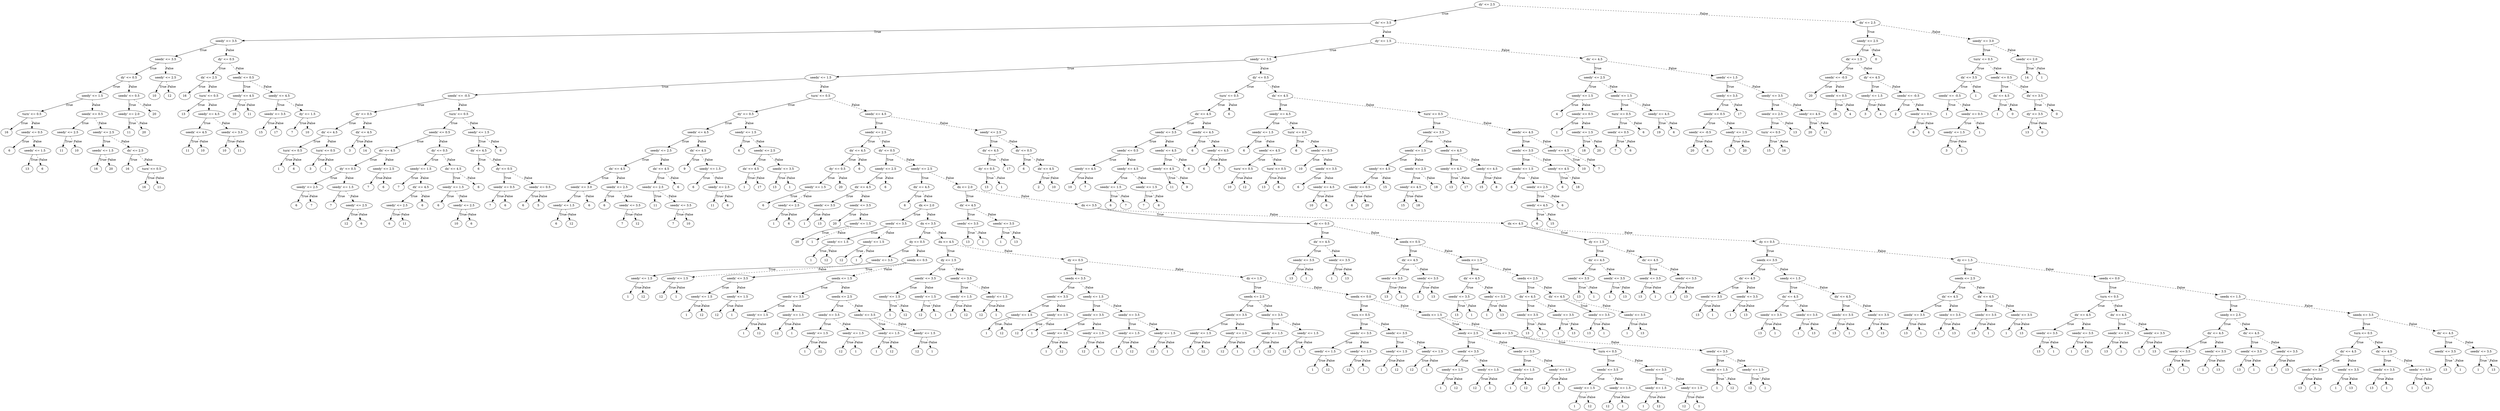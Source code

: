 digraph {
0 [label="dy' <= 2.5"];
1 [label="dx' <= 3.5"];
2 [label="seedy' <= 3.5"];
3 [label="seedx' <= 3.5"];
4 [label="dy' <= 0.5"];
5 [label="seedy' <= 1.5"];
6 [label="turn' <= 0.5"];
7 [label="16"];
6 -> 7 [label="True"];
8 [label="seedx' <= 0.5"];
9 [label="6"];
8 -> 9 [label="True"];
10 [label="seedx' <= 1.5"];
11 [label="13"];
10 -> 11 [label="True"];
12 [label="6"];
10 -> 12 [style="dashed", label="False"];
8 -> 10 [style="dashed", label="False"];
6 -> 8 [style="dashed", label="False"];
5 -> 6 [label="True"];
13 [label="seedx' <= 0.5"];
14 [label="seedy' <= 2.5"];
15 [label="11"];
14 -> 15 [label="True"];
16 [label="10"];
14 -> 16 [style="dashed", label="False"];
13 -> 14 [label="True"];
17 [label="seedy' <= 2.5"];
18 [label="seedx' <= 1.5"];
19 [label="16"];
18 -> 19 [label="True"];
20 [label="20"];
18 -> 20 [style="dashed", label="False"];
17 -> 18 [label="True"];
21 [label="dx' <= 2.5"];
22 [label="16"];
21 -> 22 [label="True"];
23 [label="turn' <= 0.5"];
24 [label="16"];
23 -> 24 [label="True"];
25 [label="11"];
23 -> 25 [style="dashed", label="False"];
21 -> 23 [style="dashed", label="False"];
17 -> 21 [style="dashed", label="False"];
13 -> 17 [style="dashed", label="False"];
5 -> 13 [style="dashed", label="False"];
4 -> 5 [label="True"];
26 [label="seedx' <= 0.5"];
27 [label="seedy' <= 2.0"];
28 [label="11"];
27 -> 28 [label="True"];
29 [label="20"];
27 -> 29 [style="dashed", label="False"];
26 -> 27 [label="True"];
30 [label="20"];
26 -> 30 [style="dashed", label="False"];
4 -> 26 [style="dashed", label="False"];
3 -> 4 [label="True"];
31 [label="seedy' <= 2.5"];
32 [label="10"];
31 -> 32 [label="True"];
33 [label="12"];
31 -> 33 [style="dashed", label="False"];
3 -> 31 [style="dashed", label="False"];
2 -> 3 [label="True"];
34 [label="dy' <= 0.5"];
35 [label="dx' <= 2.5"];
36 [label="16"];
35 -> 36 [label="True"];
37 [label="turn' <= 0.5"];
38 [label="13"];
37 -> 38 [label="True"];
39 [label="seedy' <= 4.5"];
40 [label="seedx' <= 4.5"];
41 [label="11"];
40 -> 41 [label="True"];
42 [label="10"];
40 -> 42 [style="dashed", label="False"];
39 -> 40 [label="True"];
43 [label="seedx' <= 3.5"];
44 [label="10"];
43 -> 44 [label="True"];
45 [label="11"];
43 -> 45 [style="dashed", label="False"];
39 -> 43 [style="dashed", label="False"];
37 -> 39 [style="dashed", label="False"];
35 -> 37 [style="dashed", label="False"];
34 -> 35 [label="True"];
46 [label="seedx' <= 0.5"];
47 [label="seedy' <= 4.5"];
48 [label="10"];
47 -> 48 [label="True"];
49 [label="11"];
47 -> 49 [style="dashed", label="False"];
46 -> 47 [label="True"];
50 [label="seedy' <= 4.5"];
51 [label="seedx' <= 3.5"];
52 [label="15"];
51 -> 52 [label="True"];
53 [label="17"];
51 -> 53 [style="dashed", label="False"];
50 -> 51 [label="True"];
54 [label="dy' <= 1.5"];
55 [label="7"];
54 -> 55 [label="True"];
56 [label="10"];
54 -> 56 [style="dashed", label="False"];
50 -> 54 [style="dashed", label="False"];
46 -> 50 [style="dashed", label="False"];
34 -> 46 [style="dashed", label="False"];
2 -> 34 [style="dashed", label="False"];
1 -> 2 [label="True"];
57 [label="dy' <= 1.5"];
58 [label="seedy' <= 3.5"];
59 [label="seedx' <= 1.5"];
60 [label="seedx' <= -0.5"];
61 [label="dy' <= 0.5"];
62 [label="dx' <= 4.5"];
63 [label="turn' <= 0.5"];
64 [label="1"];
63 -> 64 [label="True"];
65 [label="6"];
63 -> 65 [style="dashed", label="False"];
62 -> 63 [label="True"];
66 [label="turn' <= 0.5"];
67 [label="3"];
66 -> 67 [label="True"];
68 [label="1"];
66 -> 68 [style="dashed", label="False"];
62 -> 66 [style="dashed", label="False"];
61 -> 62 [label="True"];
69 [label="dx' <= 4.5"];
70 [label="3"];
69 -> 70 [label="True"];
71 [label="14"];
69 -> 71 [style="dashed", label="False"];
61 -> 69 [style="dashed", label="False"];
60 -> 61 [label="True"];
72 [label="turn' <= 0.5"];
73 [label="seedx' <= 0.5"];
74 [label="dx' <= 4.5"];
75 [label="dy' <= 0.5"];
76 [label="seedy' <= 2.5"];
77 [label="6"];
76 -> 77 [label="True"];
78 [label="7"];
76 -> 78 [style="dashed", label="False"];
75 -> 76 [label="True"];
79 [label="seedy' <= 1.5"];
80 [label="7"];
79 -> 80 [label="True"];
81 [label="seedy' <= 2.5"];
82 [label="12"];
81 -> 82 [label="True"];
83 [label="6"];
81 -> 83 [style="dashed", label="False"];
79 -> 81 [style="dashed", label="False"];
75 -> 79 [style="dashed", label="False"];
74 -> 75 [label="True"];
84 [label="seedy' <= 2.5"];
85 [label="7"];
84 -> 85 [label="True"];
86 [label="6"];
84 -> 86 [style="dashed", label="False"];
74 -> 84 [style="dashed", label="False"];
73 -> 74 [label="True"];
87 [label="dy' <= 0.5"];
88 [label="seedy' <= 1.5"];
89 [label="7"];
88 -> 89 [label="True"];
90 [label="dx' <= 4.5"];
91 [label="seedy' <= 2.5"];
92 [label="6"];
91 -> 92 [label="True"];
93 [label="11"];
91 -> 93 [style="dashed", label="False"];
90 -> 91 [label="True"];
94 [label="6"];
90 -> 94 [style="dashed", label="False"];
88 -> 90 [style="dashed", label="False"];
87 -> 88 [label="True"];
95 [label="dx' <= 4.5"];
96 [label="seedy' <= 1.5"];
97 [label="6"];
96 -> 97 [label="True"];
98 [label="seedy' <= 2.5"];
99 [label="10"];
98 -> 99 [label="True"];
100 [label="6"];
98 -> 100 [style="dashed", label="False"];
96 -> 98 [style="dashed", label="False"];
95 -> 96 [label="True"];
101 [label="6"];
95 -> 101 [style="dashed", label="False"];
87 -> 95 [style="dashed", label="False"];
73 -> 87 [style="dashed", label="False"];
72 -> 73 [label="True"];
102 [label="seedy' <= 1.5"];
103 [label="dx' <= 4.5"];
104 [label="6"];
103 -> 104 [label="True"];
105 [label="dy' <= 0.5"];
106 [label="seedx' <= 0.5"];
107 [label="7"];
106 -> 107 [label="True"];
108 [label="6"];
106 -> 108 [style="dashed", label="False"];
105 -> 106 [label="True"];
109 [label="seedx' <= 0.5"];
110 [label="6"];
109 -> 110 [label="True"];
111 [label="5"];
109 -> 111 [style="dashed", label="False"];
105 -> 109 [style="dashed", label="False"];
103 -> 105 [style="dashed", label="False"];
102 -> 103 [label="True"];
112 [label="6"];
102 -> 112 [style="dashed", label="False"];
72 -> 102 [style="dashed", label="False"];
60 -> 72 [style="dashed", label="False"];
59 -> 60 [label="True"];
113 [label="turn' <= 0.5"];
114 [label="dy' <= 0.5"];
115 [label="seedx' <= 4.5"];
116 [label="seedy' <= 2.5"];
117 [label="dx' <= 4.5"];
118 [label="seedx' <= 3.0"];
119 [label="seedy' <= 1.5"];
120 [label="6"];
119 -> 120 [label="True"];
121 [label="12"];
119 -> 121 [style="dashed", label="False"];
118 -> 119 [label="True"];
122 [label="6"];
118 -> 122 [style="dashed", label="False"];
117 -> 118 [label="True"];
123 [label="seedx' <= 2.5"];
124 [label="6"];
123 -> 124 [label="True"];
125 [label="seedx' <= 3.5"];
126 [label="7"];
125 -> 126 [label="True"];
127 [label="12"];
125 -> 127 [style="dashed", label="False"];
123 -> 125 [style="dashed", label="False"];
117 -> 123 [style="dashed", label="False"];
116 -> 117 [label="True"];
128 [label="dx' <= 4.5"];
129 [label="seedx' <= 2.5"];
130 [label="11"];
129 -> 130 [label="True"];
131 [label="seedx' <= 3.5"];
132 [label="7"];
131 -> 132 [label="True"];
133 [label="10"];
131 -> 133 [style="dashed", label="False"];
129 -> 131 [style="dashed", label="False"];
128 -> 129 [label="True"];
134 [label="6"];
128 -> 134 [style="dashed", label="False"];
116 -> 128 [style="dashed", label="False"];
115 -> 116 [label="True"];
135 [label="dx' <= 4.5"];
136 [label="9"];
135 -> 136 [label="True"];
137 [label="seedy' <= 1.5"];
138 [label="6"];
137 -> 138 [label="True"];
139 [label="seedy' <= 2.5"];
140 [label="11"];
139 -> 140 [label="True"];
141 [label="6"];
139 -> 141 [style="dashed", label="False"];
137 -> 139 [style="dashed", label="False"];
135 -> 137 [style="dashed", label="False"];
115 -> 135 [style="dashed", label="False"];
114 -> 115 [label="True"];
142 [label="seedy' <= 1.5"];
143 [label="6"];
142 -> 143 [label="True"];
144 [label="seedx' <= 2.5"];
145 [label="dx' <= 4.5"];
146 [label="1"];
145 -> 146 [label="True"];
147 [label="17"];
145 -> 147 [style="dashed", label="False"];
144 -> 145 [label="True"];
148 [label="seedx' <= 3.5"];
149 [label="13"];
148 -> 149 [label="True"];
150 [label="1"];
148 -> 150 [style="dashed", label="False"];
144 -> 148 [style="dashed", label="False"];
142 -> 144 [style="dashed", label="False"];
114 -> 142 [style="dashed", label="False"];
113 -> 114 [label="True"];
151 [label="seedx' <= 4.5"];
152 [label="seedx' <= 2.5"];
153 [label="dx' <= 4.5"];
154 [label="dy' <= 0.5"];
155 [label="seedy' <= 1.5"];
156 [label="6"];
155 -> 156 [label="True"];
157 [label="seedy' <= 2.5"];
158 [label="1"];
157 -> 158 [label="True"];
159 [label="6"];
157 -> 159 [style="dashed", label="False"];
155 -> 157 [style="dashed", label="False"];
154 -> 155 [label="True"];
160 [label="20"];
154 -> 160 [style="dashed", label="False"];
153 -> 154 [label="True"];
161 [label="6"];
153 -> 161 [style="dashed", label="False"];
152 -> 153 [label="True"];
162 [label="dy' <= 0.5"];
163 [label="seedy' <= 2.5"];
164 [label="dx' <= 4.5"];
165 [label="seedx' <= 3.5"];
166 [label="1"];
165 -> 166 [label="True"];
167 [label="13"];
165 -> 167 [style="dashed", label="False"];
164 -> 165 [label="True"];
168 [label="seedx' <= 3.5"];
169 [label="20"];
168 -> 169 [label="True"];
170 [label="seedy' <= 1.5"];
171 [label="20"];
170 -> 171 [label="True"];
172 [label="1"];
170 -> 172 [style="dashed", label="False"];
168 -> 170 [style="dashed", label="False"];
164 -> 168 [style="dashed", label="False"];
163 -> 164 [label="True"];
173 [label="6"];
163 -> 173 [style="dashed", label="False"];
162 -> 163 [label="True"];
174 [label="seedy' <= 2.5"];
175 [label="dx' <= 4.5"];
176 [label="6"];
175 -> 176 [label="True"];
177 [label="dx <= 2.0"];
178 [label="seedx' <= 3.5"];
179 [label="seedy' <= 1.5"];
180 [label="1"];
179 -> 180 [label="True"];
181 [label="12"];
179 -> 181 [style="dashed", label="False"];
178 -> 179 [label="True"];
182 [label="seedy' <= 1.5"];
183 [label="12"];
182 -> 183 [label="True"];
184 [label="1"];
182 -> 184 [style="dashed", label="False"];
178 -> 182 [style="dashed", label="False"];
177 -> 178 [label="True"];
185 [label="dx <= 3.5"];
186 [label="dy <= 0.5"];
187 [label="seedx' <= 3.5"];
188 [label="seedy' <= 1.5"];
189 [label="1"];
188 -> 189 [label="True"];
190 [label="12"];
188 -> 190 [style="dashed", label="False"];
187 -> 188 [label="True"];
191 [label="seedy' <= 1.5"];
192 [label="12"];
191 -> 192 [label="True"];
193 [label="1"];
191 -> 193 [style="dashed", label="False"];
187 -> 191 [style="dashed", label="False"];
186 -> 187 [label="True"];
194 [label="seedx <= 0.5"];
195 [label="seedx' <= 3.5"];
196 [label="seedy' <= 1.5"];
197 [label="1"];
196 -> 197 [label="True"];
198 [label="12"];
196 -> 198 [style="dashed", label="False"];
195 -> 196 [label="True"];
199 [label="seedy' <= 1.5"];
200 [label="12"];
199 -> 200 [label="True"];
201 [label="1"];
199 -> 201 [style="dashed", label="False"];
195 -> 199 [style="dashed", label="False"];
194 -> 195 [label="True"];
202 [label="seedx <= 1.5"];
203 [label="seedx' <= 3.5"];
204 [label="seedy' <= 1.5"];
205 [label="1"];
204 -> 205 [label="True"];
206 [label="12"];
204 -> 206 [style="dashed", label="False"];
203 -> 204 [label="True"];
207 [label="seedy' <= 1.5"];
208 [label="12"];
207 -> 208 [label="True"];
209 [label="1"];
207 -> 209 [style="dashed", label="False"];
203 -> 207 [style="dashed", label="False"];
202 -> 203 [label="True"];
210 [label="seedx <= 2.5"];
211 [label="seedx' <= 3.5"];
212 [label="seedy' <= 1.5"];
213 [label="1"];
212 -> 213 [label="True"];
214 [label="12"];
212 -> 214 [style="dashed", label="False"];
211 -> 212 [label="True"];
215 [label="seedy' <= 1.5"];
216 [label="12"];
215 -> 216 [label="True"];
217 [label="1"];
215 -> 217 [style="dashed", label="False"];
211 -> 215 [style="dashed", label="False"];
210 -> 211 [label="True"];
218 [label="seedx' <= 3.5"];
219 [label="seedy' <= 1.5"];
220 [label="1"];
219 -> 220 [label="True"];
221 [label="12"];
219 -> 221 [style="dashed", label="False"];
218 -> 219 [label="True"];
222 [label="seedy' <= 1.5"];
223 [label="12"];
222 -> 223 [label="True"];
224 [label="1"];
222 -> 224 [style="dashed", label="False"];
218 -> 222 [style="dashed", label="False"];
210 -> 218 [style="dashed", label="False"];
202 -> 210 [style="dashed", label="False"];
194 -> 202 [style="dashed", label="False"];
186 -> 194 [style="dashed", label="False"];
185 -> 186 [label="True"];
225 [label="dx <= 4.5"];
226 [label="dy <= 1.5"];
227 [label="seedx' <= 3.5"];
228 [label="seedy' <= 1.5"];
229 [label="1"];
228 -> 229 [label="True"];
230 [label="12"];
228 -> 230 [style="dashed", label="False"];
227 -> 228 [label="True"];
231 [label="seedy' <= 1.5"];
232 [label="12"];
231 -> 232 [label="True"];
233 [label="1"];
231 -> 233 [style="dashed", label="False"];
227 -> 231 [style="dashed", label="False"];
226 -> 227 [label="True"];
234 [label="seedx' <= 3.5"];
235 [label="seedy' <= 1.5"];
236 [label="1"];
235 -> 236 [label="True"];
237 [label="12"];
235 -> 237 [style="dashed", label="False"];
234 -> 235 [label="True"];
238 [label="seedy' <= 1.5"];
239 [label="12"];
238 -> 239 [label="True"];
240 [label="1"];
238 -> 240 [style="dashed", label="False"];
234 -> 238 [style="dashed", label="False"];
226 -> 234 [style="dashed", label="False"];
225 -> 226 [label="True"];
241 [label="dy <= 0.5"];
242 [label="seedx <= 3.5"];
243 [label="seedx' <= 3.5"];
244 [label="seedy' <= 1.5"];
245 [label="1"];
244 -> 245 [label="True"];
246 [label="12"];
244 -> 246 [style="dashed", label="False"];
243 -> 244 [label="True"];
247 [label="seedy' <= 1.5"];
248 [label="12"];
247 -> 248 [label="True"];
249 [label="1"];
247 -> 249 [style="dashed", label="False"];
243 -> 247 [style="dashed", label="False"];
242 -> 243 [label="True"];
250 [label="seedy <= 1.5"];
251 [label="seedx' <= 3.5"];
252 [label="seedy' <= 1.5"];
253 [label="1"];
252 -> 253 [label="True"];
254 [label="12"];
252 -> 254 [style="dashed", label="False"];
251 -> 252 [label="True"];
255 [label="seedy' <= 1.5"];
256 [label="12"];
255 -> 256 [label="True"];
257 [label="1"];
255 -> 257 [style="dashed", label="False"];
251 -> 255 [style="dashed", label="False"];
250 -> 251 [label="True"];
258 [label="seedx' <= 3.5"];
259 [label="seedy' <= 1.5"];
260 [label="1"];
259 -> 260 [label="True"];
261 [label="12"];
259 -> 261 [style="dashed", label="False"];
258 -> 259 [label="True"];
262 [label="seedy' <= 1.5"];
263 [label="12"];
262 -> 263 [label="True"];
264 [label="1"];
262 -> 264 [style="dashed", label="False"];
258 -> 262 [style="dashed", label="False"];
250 -> 258 [style="dashed", label="False"];
242 -> 250 [style="dashed", label="False"];
241 -> 242 [label="True"];
265 [label="dy <= 1.5"];
266 [label="seedx <= 2.5"];
267 [label="seedx' <= 3.5"];
268 [label="seedy' <= 1.5"];
269 [label="1"];
268 -> 269 [label="True"];
270 [label="12"];
268 -> 270 [style="dashed", label="False"];
267 -> 268 [label="True"];
271 [label="seedy' <= 1.5"];
272 [label="12"];
271 -> 272 [label="True"];
273 [label="1"];
271 -> 273 [style="dashed", label="False"];
267 -> 271 [style="dashed", label="False"];
266 -> 267 [label="True"];
274 [label="seedx' <= 3.5"];
275 [label="seedy' <= 1.5"];
276 [label="1"];
275 -> 276 [label="True"];
277 [label="12"];
275 -> 277 [style="dashed", label="False"];
274 -> 275 [label="True"];
278 [label="seedy' <= 1.5"];
279 [label="12"];
278 -> 279 [label="True"];
280 [label="1"];
278 -> 280 [style="dashed", label="False"];
274 -> 278 [style="dashed", label="False"];
266 -> 274 [style="dashed", label="False"];
265 -> 266 [label="True"];
281 [label="seedx <= 0.0"];
282 [label="turn <= 0.5"];
283 [label="seedx' <= 3.5"];
284 [label="seedy' <= 1.5"];
285 [label="1"];
284 -> 285 [label="True"];
286 [label="12"];
284 -> 286 [style="dashed", label="False"];
283 -> 284 [label="True"];
287 [label="seedy' <= 1.5"];
288 [label="12"];
287 -> 288 [label="True"];
289 [label="1"];
287 -> 289 [style="dashed", label="False"];
283 -> 287 [style="dashed", label="False"];
282 -> 283 [label="True"];
290 [label="seedx' <= 3.5"];
291 [label="seedy' <= 1.5"];
292 [label="1"];
291 -> 292 [label="True"];
293 [label="12"];
291 -> 293 [style="dashed", label="False"];
290 -> 291 [label="True"];
294 [label="seedy' <= 1.5"];
295 [label="12"];
294 -> 295 [label="True"];
296 [label="1"];
294 -> 296 [style="dashed", label="False"];
290 -> 294 [style="dashed", label="False"];
282 -> 290 [style="dashed", label="False"];
281 -> 282 [label="True"];
297 [label="seedx <= 1.5"];
298 [label="seedy <= 2.5"];
299 [label="seedx' <= 3.5"];
300 [label="seedy' <= 1.5"];
301 [label="1"];
300 -> 301 [label="True"];
302 [label="12"];
300 -> 302 [style="dashed", label="False"];
299 -> 300 [label="True"];
303 [label="seedy' <= 1.5"];
304 [label="12"];
303 -> 304 [label="True"];
305 [label="1"];
303 -> 305 [style="dashed", label="False"];
299 -> 303 [style="dashed", label="False"];
298 -> 299 [label="True"];
306 [label="seedx' <= 3.5"];
307 [label="seedy' <= 1.5"];
308 [label="1"];
307 -> 308 [label="True"];
309 [label="12"];
307 -> 309 [style="dashed", label="False"];
306 -> 307 [label="True"];
310 [label="seedy' <= 1.5"];
311 [label="12"];
310 -> 311 [label="True"];
312 [label="1"];
310 -> 312 [style="dashed", label="False"];
306 -> 310 [style="dashed", label="False"];
298 -> 306 [style="dashed", label="False"];
297 -> 298 [label="True"];
313 [label="seedx <= 3.5"];
314 [label="turn <= 0.5"];
315 [label="seedx' <= 3.5"];
316 [label="seedy' <= 1.5"];
317 [label="1"];
316 -> 317 [label="True"];
318 [label="12"];
316 -> 318 [style="dashed", label="False"];
315 -> 316 [label="True"];
319 [label="seedy' <= 1.5"];
320 [label="12"];
319 -> 320 [label="True"];
321 [label="1"];
319 -> 321 [style="dashed", label="False"];
315 -> 319 [style="dashed", label="False"];
314 -> 315 [label="True"];
322 [label="seedx' <= 3.5"];
323 [label="seedy' <= 1.5"];
324 [label="1"];
323 -> 324 [label="True"];
325 [label="12"];
323 -> 325 [style="dashed", label="False"];
322 -> 323 [label="True"];
326 [label="seedy' <= 1.5"];
327 [label="12"];
326 -> 327 [label="True"];
328 [label="1"];
326 -> 328 [style="dashed", label="False"];
322 -> 326 [style="dashed", label="False"];
314 -> 322 [style="dashed", label="False"];
313 -> 314 [label="True"];
329 [label="seedx' <= 3.5"];
330 [label="seedy' <= 1.5"];
331 [label="1"];
330 -> 331 [label="True"];
332 [label="12"];
330 -> 332 [style="dashed", label="False"];
329 -> 330 [label="True"];
333 [label="seedy' <= 1.5"];
334 [label="12"];
333 -> 334 [label="True"];
335 [label="1"];
333 -> 335 [style="dashed", label="False"];
329 -> 333 [style="dashed", label="False"];
313 -> 329 [style="dashed", label="False"];
297 -> 313 [style="dashed", label="False"];
281 -> 297 [style="dashed", label="False"];
265 -> 281 [style="dashed", label="False"];
241 -> 265 [style="dashed", label="False"];
225 -> 241 [style="dashed", label="False"];
185 -> 225 [style="dashed", label="False"];
177 -> 185 [style="dashed", label="False"];
175 -> 177 [style="dashed", label="False"];
174 -> 175 [label="True"];
336 [label="dx <= 2.0"];
337 [label="dx' <= 4.5"];
338 [label="seedx' <= 3.5"];
339 [label="13"];
338 -> 339 [label="True"];
340 [label="1"];
338 -> 340 [style="dashed", label="False"];
337 -> 338 [label="True"];
341 [label="seedx' <= 3.5"];
342 [label="1"];
341 -> 342 [label="True"];
343 [label="13"];
341 -> 343 [style="dashed", label="False"];
337 -> 341 [style="dashed", label="False"];
336 -> 337 [label="True"];
344 [label="dx <= 3.5"];
345 [label="dy <= 0.5"];
346 [label="dx' <= 4.5"];
347 [label="seedx' <= 3.5"];
348 [label="13"];
347 -> 348 [label="True"];
349 [label="1"];
347 -> 349 [style="dashed", label="False"];
346 -> 347 [label="True"];
350 [label="seedx' <= 3.5"];
351 [label="1"];
350 -> 351 [label="True"];
352 [label="13"];
350 -> 352 [style="dashed", label="False"];
346 -> 350 [style="dashed", label="False"];
345 -> 346 [label="True"];
353 [label="seedx <= 0.5"];
354 [label="dx' <= 4.5"];
355 [label="seedx' <= 3.5"];
356 [label="13"];
355 -> 356 [label="True"];
357 [label="1"];
355 -> 357 [style="dashed", label="False"];
354 -> 355 [label="True"];
358 [label="seedx' <= 3.5"];
359 [label="1"];
358 -> 359 [label="True"];
360 [label="13"];
358 -> 360 [style="dashed", label="False"];
354 -> 358 [style="dashed", label="False"];
353 -> 354 [label="True"];
361 [label="seedx <= 1.5"];
362 [label="dx' <= 4.5"];
363 [label="seedx' <= 3.5"];
364 [label="13"];
363 -> 364 [label="True"];
365 [label="1"];
363 -> 365 [style="dashed", label="False"];
362 -> 363 [label="True"];
366 [label="seedx' <= 3.5"];
367 [label="1"];
366 -> 367 [label="True"];
368 [label="13"];
366 -> 368 [style="dashed", label="False"];
362 -> 366 [style="dashed", label="False"];
361 -> 362 [label="True"];
369 [label="seedx <= 2.5"];
370 [label="dx' <= 4.5"];
371 [label="seedx' <= 3.5"];
372 [label="13"];
371 -> 372 [label="True"];
373 [label="1"];
371 -> 373 [style="dashed", label="False"];
370 -> 371 [label="True"];
374 [label="seedx' <= 3.5"];
375 [label="1"];
374 -> 375 [label="True"];
376 [label="13"];
374 -> 376 [style="dashed", label="False"];
370 -> 374 [style="dashed", label="False"];
369 -> 370 [label="True"];
377 [label="dx' <= 4.5"];
378 [label="seedx' <= 3.5"];
379 [label="13"];
378 -> 379 [label="True"];
380 [label="1"];
378 -> 380 [style="dashed", label="False"];
377 -> 378 [label="True"];
381 [label="seedx' <= 3.5"];
382 [label="1"];
381 -> 382 [label="True"];
383 [label="13"];
381 -> 383 [style="dashed", label="False"];
377 -> 381 [style="dashed", label="False"];
369 -> 377 [style="dashed", label="False"];
361 -> 369 [style="dashed", label="False"];
353 -> 361 [style="dashed", label="False"];
345 -> 353 [style="dashed", label="False"];
344 -> 345 [label="True"];
384 [label="dx <= 4.5"];
385 [label="dy <= 1.5"];
386 [label="dx' <= 4.5"];
387 [label="seedx' <= 3.5"];
388 [label="13"];
387 -> 388 [label="True"];
389 [label="1"];
387 -> 389 [style="dashed", label="False"];
386 -> 387 [label="True"];
390 [label="seedx' <= 3.5"];
391 [label="1"];
390 -> 391 [label="True"];
392 [label="13"];
390 -> 392 [style="dashed", label="False"];
386 -> 390 [style="dashed", label="False"];
385 -> 386 [label="True"];
393 [label="dx' <= 4.5"];
394 [label="seedx' <= 3.5"];
395 [label="13"];
394 -> 395 [label="True"];
396 [label="1"];
394 -> 396 [style="dashed", label="False"];
393 -> 394 [label="True"];
397 [label="seedx' <= 3.5"];
398 [label="1"];
397 -> 398 [label="True"];
399 [label="13"];
397 -> 399 [style="dashed", label="False"];
393 -> 397 [style="dashed", label="False"];
385 -> 393 [style="dashed", label="False"];
384 -> 385 [label="True"];
400 [label="dy <= 0.5"];
401 [label="seedx <= 3.5"];
402 [label="dx' <= 4.5"];
403 [label="seedx' <= 3.5"];
404 [label="13"];
403 -> 404 [label="True"];
405 [label="1"];
403 -> 405 [style="dashed", label="False"];
402 -> 403 [label="True"];
406 [label="seedx' <= 3.5"];
407 [label="1"];
406 -> 407 [label="True"];
408 [label="13"];
406 -> 408 [style="dashed", label="False"];
402 -> 406 [style="dashed", label="False"];
401 -> 402 [label="True"];
409 [label="seedy <= 1.5"];
410 [label="dx' <= 4.5"];
411 [label="seedx' <= 3.5"];
412 [label="13"];
411 -> 412 [label="True"];
413 [label="1"];
411 -> 413 [style="dashed", label="False"];
410 -> 411 [label="True"];
414 [label="seedx' <= 3.5"];
415 [label="1"];
414 -> 415 [label="True"];
416 [label="13"];
414 -> 416 [style="dashed", label="False"];
410 -> 414 [style="dashed", label="False"];
409 -> 410 [label="True"];
417 [label="dx' <= 4.5"];
418 [label="seedx' <= 3.5"];
419 [label="13"];
418 -> 419 [label="True"];
420 [label="1"];
418 -> 420 [style="dashed", label="False"];
417 -> 418 [label="True"];
421 [label="seedx' <= 3.5"];
422 [label="1"];
421 -> 422 [label="True"];
423 [label="13"];
421 -> 423 [style="dashed", label="False"];
417 -> 421 [style="dashed", label="False"];
409 -> 417 [style="dashed", label="False"];
401 -> 409 [style="dashed", label="False"];
400 -> 401 [label="True"];
424 [label="dy <= 1.5"];
425 [label="seedx <= 2.5"];
426 [label="dx' <= 4.5"];
427 [label="seedx' <= 3.5"];
428 [label="13"];
427 -> 428 [label="True"];
429 [label="1"];
427 -> 429 [style="dashed", label="False"];
426 -> 427 [label="True"];
430 [label="seedx' <= 3.5"];
431 [label="1"];
430 -> 431 [label="True"];
432 [label="13"];
430 -> 432 [style="dashed", label="False"];
426 -> 430 [style="dashed", label="False"];
425 -> 426 [label="True"];
433 [label="dx' <= 4.5"];
434 [label="seedx' <= 3.5"];
435 [label="13"];
434 -> 435 [label="True"];
436 [label="1"];
434 -> 436 [style="dashed", label="False"];
433 -> 434 [label="True"];
437 [label="seedx' <= 3.5"];
438 [label="1"];
437 -> 438 [label="True"];
439 [label="13"];
437 -> 439 [style="dashed", label="False"];
433 -> 437 [style="dashed", label="False"];
425 -> 433 [style="dashed", label="False"];
424 -> 425 [label="True"];
440 [label="seedx <= 0.0"];
441 [label="turn <= 0.5"];
442 [label="dx' <= 4.5"];
443 [label="seedx' <= 3.5"];
444 [label="13"];
443 -> 444 [label="True"];
445 [label="1"];
443 -> 445 [style="dashed", label="False"];
442 -> 443 [label="True"];
446 [label="seedx' <= 3.5"];
447 [label="1"];
446 -> 447 [label="True"];
448 [label="13"];
446 -> 448 [style="dashed", label="False"];
442 -> 446 [style="dashed", label="False"];
441 -> 442 [label="True"];
449 [label="dx' <= 4.5"];
450 [label="seedx' <= 3.5"];
451 [label="13"];
450 -> 451 [label="True"];
452 [label="1"];
450 -> 452 [style="dashed", label="False"];
449 -> 450 [label="True"];
453 [label="seedx' <= 3.5"];
454 [label="1"];
453 -> 454 [label="True"];
455 [label="13"];
453 -> 455 [style="dashed", label="False"];
449 -> 453 [style="dashed", label="False"];
441 -> 449 [style="dashed", label="False"];
440 -> 441 [label="True"];
456 [label="seedx <= 1.5"];
457 [label="seedy <= 2.5"];
458 [label="dx' <= 4.5"];
459 [label="seedx' <= 3.5"];
460 [label="13"];
459 -> 460 [label="True"];
461 [label="1"];
459 -> 461 [style="dashed", label="False"];
458 -> 459 [label="True"];
462 [label="seedx' <= 3.5"];
463 [label="1"];
462 -> 463 [label="True"];
464 [label="13"];
462 -> 464 [style="dashed", label="False"];
458 -> 462 [style="dashed", label="False"];
457 -> 458 [label="True"];
465 [label="dx' <= 4.5"];
466 [label="seedx' <= 3.5"];
467 [label="13"];
466 -> 467 [label="True"];
468 [label="1"];
466 -> 468 [style="dashed", label="False"];
465 -> 466 [label="True"];
469 [label="seedx' <= 3.5"];
470 [label="1"];
469 -> 470 [label="True"];
471 [label="13"];
469 -> 471 [style="dashed", label="False"];
465 -> 469 [style="dashed", label="False"];
457 -> 465 [style="dashed", label="False"];
456 -> 457 [label="True"];
472 [label="seedx <= 3.5"];
473 [label="turn <= 0.5"];
474 [label="dx' <= 4.5"];
475 [label="seedx' <= 3.5"];
476 [label="13"];
475 -> 476 [label="True"];
477 [label="1"];
475 -> 477 [style="dashed", label="False"];
474 -> 475 [label="True"];
478 [label="seedx' <= 3.5"];
479 [label="1"];
478 -> 479 [label="True"];
480 [label="13"];
478 -> 480 [style="dashed", label="False"];
474 -> 478 [style="dashed", label="False"];
473 -> 474 [label="True"];
481 [label="dx' <= 4.5"];
482 [label="seedx' <= 3.5"];
483 [label="13"];
482 -> 483 [label="True"];
484 [label="1"];
482 -> 484 [style="dashed", label="False"];
481 -> 482 [label="True"];
485 [label="seedx' <= 3.5"];
486 [label="1"];
485 -> 486 [label="True"];
487 [label="13"];
485 -> 487 [style="dashed", label="False"];
481 -> 485 [style="dashed", label="False"];
473 -> 481 [style="dashed", label="False"];
472 -> 473 [label="True"];
488 [label="dx' <= 4.5"];
489 [label="seedx' <= 3.5"];
490 [label="13"];
489 -> 490 [label="True"];
491 [label="1"];
489 -> 491 [style="dashed", label="False"];
488 -> 489 [label="True"];
492 [label="seedx' <= 3.5"];
493 [label="1"];
492 -> 493 [label="True"];
494 [label="13"];
492 -> 494 [style="dashed", label="False"];
488 -> 492 [style="dashed", label="False"];
472 -> 488 [style="dashed", label="False"];
456 -> 472 [style="dashed", label="False"];
440 -> 456 [style="dashed", label="False"];
424 -> 440 [style="dashed", label="False"];
400 -> 424 [style="dashed", label="False"];
384 -> 400 [style="dashed", label="False"];
344 -> 384 [style="dashed", label="False"];
336 -> 344 [style="dashed", label="False"];
174 -> 336 [style="dashed", label="False"];
162 -> 174 [style="dashed", label="False"];
152 -> 162 [style="dashed", label="False"];
151 -> 152 [label="True"];
495 [label="seedy' <= 2.5"];
496 [label="dx' <= 4.5"];
497 [label="dy' <= 0.5"];
498 [label="13"];
497 -> 498 [label="True"];
499 [label="1"];
497 -> 499 [style="dashed", label="False"];
496 -> 497 [label="True"];
500 [label="17"];
496 -> 500 [style="dashed", label="False"];
495 -> 496 [label="True"];
501 [label="dy' <= 0.5"];
502 [label="6"];
501 -> 502 [label="True"];
503 [label="dx' <= 4.5"];
504 [label="2"];
503 -> 504 [label="True"];
505 [label="10"];
503 -> 505 [style="dashed", label="False"];
501 -> 503 [style="dashed", label="False"];
495 -> 501 [style="dashed", label="False"];
151 -> 495 [style="dashed", label="False"];
113 -> 151 [style="dashed", label="False"];
59 -> 113 [style="dashed", label="False"];
58 -> 59 [label="True"];
506 [label="dy' <= 0.5"];
507 [label="turn' <= 0.5"];
508 [label="dx' <= 4.5"];
509 [label="seedx' <= 3.5"];
510 [label="seedx' <= 0.5"];
511 [label="seedy' <= 4.5"];
512 [label="10"];
511 -> 512 [label="True"];
513 [label="7"];
511 -> 513 [style="dashed", label="False"];
510 -> 511 [label="True"];
514 [label="seedy' <= 4.5"];
515 [label="seedx' <= 1.5"];
516 [label="6"];
515 -> 516 [label="True"];
517 [label="7"];
515 -> 517 [style="dashed", label="False"];
514 -> 515 [label="True"];
518 [label="seedx' <= 1.5"];
519 [label="7"];
518 -> 519 [label="True"];
520 [label="6"];
518 -> 520 [style="dashed", label="False"];
514 -> 518 [style="dashed", label="False"];
510 -> 514 [style="dashed", label="False"];
509 -> 510 [label="True"];
521 [label="seedx' <= 4.5"];
522 [label="seedy' <= 4.5"];
523 [label="11"];
522 -> 523 [label="True"];
524 [label="9"];
522 -> 524 [style="dashed", label="False"];
521 -> 522 [label="True"];
525 [label="6"];
521 -> 525 [style="dashed", label="False"];
509 -> 521 [style="dashed", label="False"];
508 -> 509 [label="True"];
526 [label="seedx' <= 4.5"];
527 [label="6"];
526 -> 527 [label="True"];
528 [label="seedy' <= 4.5"];
529 [label="6"];
528 -> 529 [label="True"];
530 [label="7"];
528 -> 530 [style="dashed", label="False"];
526 -> 528 [style="dashed", label="False"];
508 -> 526 [style="dashed", label="False"];
507 -> 508 [label="True"];
531 [label="6"];
507 -> 531 [style="dashed", label="False"];
506 -> 507 [label="True"];
532 [label="dx' <= 4.5"];
533 [label="seedy' <= 4.5"];
534 [label="seedx' <= 1.5"];
535 [label="6"];
534 -> 535 [label="True"];
536 [label="seedx' <= 4.5"];
537 [label="turn' <= 0.5"];
538 [label="10"];
537 -> 538 [label="True"];
539 [label="12"];
537 -> 539 [style="dashed", label="False"];
536 -> 537 [label="True"];
540 [label="turn' <= 0.5"];
541 [label="13"];
540 -> 541 [label="True"];
542 [label="6"];
540 -> 542 [style="dashed", label="False"];
536 -> 540 [style="dashed", label="False"];
534 -> 536 [style="dashed", label="False"];
533 -> 534 [label="True"];
543 [label="turn' <= 0.5"];
544 [label="6"];
543 -> 544 [label="True"];
545 [label="seedx' <= 0.5"];
546 [label="10"];
545 -> 546 [label="True"];
547 [label="seedx' <= 3.5"];
548 [label="6"];
547 -> 548 [label="True"];
549 [label="seedx' <= 4.5"];
550 [label="10"];
549 -> 550 [label="True"];
551 [label="6"];
549 -> 551 [style="dashed", label="False"];
547 -> 549 [style="dashed", label="False"];
545 -> 547 [style="dashed", label="False"];
543 -> 545 [style="dashed", label="False"];
533 -> 543 [style="dashed", label="False"];
532 -> 533 [label="True"];
552 [label="turn' <= 0.5"];
553 [label="seedx' <= 3.5"];
554 [label="seedx' <= 1.5"];
555 [label="seedy' <= 4.5"];
556 [label="seedx' <= 0.5"];
557 [label="6"];
556 -> 557 [label="True"];
558 [label="20"];
556 -> 558 [style="dashed", label="False"];
555 -> 556 [label="True"];
559 [label="15"];
555 -> 559 [style="dashed", label="False"];
554 -> 555 [label="True"];
560 [label="seedx' <= 2.5"];
561 [label="seedy' <= 4.5"];
562 [label="15"];
561 -> 562 [label="True"];
563 [label="18"];
561 -> 563 [style="dashed", label="False"];
560 -> 561 [label="True"];
564 [label="18"];
560 -> 564 [style="dashed", label="False"];
554 -> 560 [style="dashed", label="False"];
553 -> 554 [label="True"];
565 [label="seedx' <= 4.5"];
566 [label="seedy' <= 4.5"];
567 [label="13"];
566 -> 567 [label="True"];
568 [label="17"];
566 -> 568 [style="dashed", label="False"];
565 -> 566 [label="True"];
569 [label="seedy' <= 4.5"];
570 [label="15"];
569 -> 570 [label="True"];
571 [label="8"];
569 -> 571 [style="dashed", label="False"];
565 -> 569 [style="dashed", label="False"];
553 -> 565 [style="dashed", label="False"];
552 -> 553 [label="True"];
572 [label="seedx' <= 4.5"];
573 [label="seedx' <= 3.5"];
574 [label="seedx' <= 1.5"];
575 [label="6"];
574 -> 575 [label="True"];
576 [label="seedx' <= 2.5"];
577 [label="seedy' <= 4.5"];
578 [label="6"];
577 -> 578 [label="True"];
579 [label="15"];
577 -> 579 [style="dashed", label="False"];
576 -> 577 [label="True"];
580 [label="6"];
576 -> 580 [style="dashed", label="False"];
574 -> 576 [style="dashed", label="False"];
573 -> 574 [label="True"];
581 [label="seedy' <= 4.5"];
582 [label="6"];
581 -> 582 [label="True"];
583 [label="18"];
581 -> 583 [style="dashed", label="False"];
573 -> 581 [style="dashed", label="False"];
572 -> 573 [label="True"];
584 [label="seedy' <= 4.5"];
585 [label="10"];
584 -> 585 [label="True"];
586 [label="7"];
584 -> 586 [style="dashed", label="False"];
572 -> 584 [style="dashed", label="False"];
552 -> 572 [style="dashed", label="False"];
532 -> 552 [style="dashed", label="False"];
506 -> 532 [style="dashed", label="False"];
58 -> 506 [style="dashed", label="False"];
57 -> 58 [label="True"];
587 [label="dx' <= 4.5"];
588 [label="seedy' <= 2.5"];
589 [label="seedy' <= 1.5"];
590 [label="4"];
589 -> 590 [label="True"];
591 [label="seedx' <= 0.5"];
592 [label="1"];
591 -> 592 [label="True"];
593 [label="seedx' <= 1.5"];
594 [label="18"];
593 -> 594 [label="True"];
595 [label="20"];
593 -> 595 [style="dashed", label="False"];
591 -> 593 [style="dashed", label="False"];
589 -> 591 [style="dashed", label="False"];
588 -> 589 [label="True"];
596 [label="seedx' <= 1.5"];
597 [label="turn' <= 0.5"];
598 [label="seedx' <= 0.5"];
599 [label="7"];
598 -> 599 [label="True"];
600 [label="6"];
598 -> 600 [style="dashed", label="False"];
597 -> 598 [label="True"];
601 [label="6"];
597 -> 601 [style="dashed", label="False"];
596 -> 597 [label="True"];
602 [label="seedy' <= 4.5"];
603 [label="19"];
602 -> 603 [label="True"];
604 [label="6"];
602 -> 604 [style="dashed", label="False"];
596 -> 602 [style="dashed", label="False"];
588 -> 596 [style="dashed", label="False"];
587 -> 588 [label="True"];
605 [label="seedx' <= 1.5"];
606 [label="seedy' <= 3.5"];
607 [label="seedx' <= 0.5"];
608 [label="seedx' <= -0.5"];
609 [label="20"];
608 -> 609 [label="True"];
610 [label="6"];
608 -> 610 [style="dashed", label="False"];
607 -> 608 [label="True"];
611 [label="seedy' <= 1.5"];
612 [label="5"];
611 -> 612 [label="True"];
613 [label="20"];
611 -> 613 [style="dashed", label="False"];
607 -> 611 [style="dashed", label="False"];
606 -> 607 [label="True"];
614 [label="17"];
606 -> 614 [style="dashed", label="False"];
605 -> 606 [label="True"];
615 [label="seedy' <= 3.5"];
616 [label="seedx' <= 2.5"];
617 [label="turn' <= 0.5"];
618 [label="15"];
617 -> 618 [label="True"];
619 [label="16"];
617 -> 619 [style="dashed", label="False"];
616 -> 617 [label="True"];
620 [label="13"];
616 -> 620 [style="dashed", label="False"];
615 -> 616 [label="True"];
621 [label="seedy' <= 4.5"];
622 [label="20"];
621 -> 622 [label="True"];
623 [label="11"];
621 -> 623 [style="dashed", label="False"];
615 -> 621 [style="dashed", label="False"];
605 -> 615 [style="dashed", label="False"];
587 -> 605 [style="dashed", label="False"];
57 -> 587 [style="dashed", label="False"];
1 -> 57 [style="dashed", label="False"];
0 -> 1 [label="True"];
624 [label="dx' <= 2.5"];
625 [label="seedy' <= 2.5"];
626 [label="dx' <= 1.5"];
627 [label="seedx' <= -0.5"];
628 [label="20"];
627 -> 628 [label="True"];
629 [label="seedx' <= 0.5"];
630 [label="10"];
629 -> 630 [label="True"];
631 [label="4"];
629 -> 631 [style="dashed", label="False"];
627 -> 629 [style="dashed", label="False"];
626 -> 627 [label="True"];
632 [label="dy' <= 4.5"];
633 [label="seedy' <= 1.5"];
634 [label="3"];
633 -> 634 [label="True"];
635 [label="4"];
633 -> 635 [style="dashed", label="False"];
632 -> 633 [label="True"];
636 [label="seedx' <= -0.5"];
637 [label="2"];
636 -> 637 [label="True"];
638 [label="seedx' <= 0.5"];
639 [label="6"];
638 -> 639 [label="True"];
640 [label="4"];
638 -> 640 [style="dashed", label="False"];
636 -> 638 [style="dashed", label="False"];
632 -> 636 [style="dashed", label="False"];
626 -> 632 [style="dashed", label="False"];
625 -> 626 [label="True"];
641 [label="0"];
625 -> 641 [style="dashed", label="False"];
624 -> 625 [label="True"];
642 [label="seedy' <= 3.0"];
643 [label="turn' <= 0.5"];
644 [label="dx' <= 3.5"];
645 [label="seedx' <= -0.5"];
646 [label="1"];
645 -> 646 [label="True"];
647 [label="seedx' <= 0.5"];
648 [label="seedy' <= 1.5"];
649 [label="3"];
648 -> 649 [label="True"];
650 [label="1"];
648 -> 650 [style="dashed", label="False"];
647 -> 648 [label="True"];
651 [label="1"];
647 -> 651 [style="dashed", label="False"];
645 -> 647 [style="dashed", label="False"];
644 -> 645 [label="True"];
652 [label="1"];
644 -> 652 [style="dashed", label="False"];
643 -> 644 [label="True"];
653 [label="seedx' <= 0.5"];
654 [label="dx' <= 4.5"];
655 [label="1"];
654 -> 655 [label="True"];
656 [label="0"];
654 -> 656 [style="dashed", label="False"];
653 -> 654 [label="True"];
657 [label="dx' <= 3.5"];
658 [label="dy' <= 3.5"];
659 [label="13"];
658 -> 659 [label="True"];
660 [label="0"];
658 -> 660 [style="dashed", label="False"];
657 -> 658 [label="True"];
661 [label="0"];
657 -> 661 [style="dashed", label="False"];
653 -> 657 [style="dashed", label="False"];
643 -> 653 [style="dashed", label="False"];
642 -> 643 [label="True"];
662 [label="seedx' <= 2.0"];
663 [label="14"];
662 -> 663 [label="True"];
664 [label="1"];
662 -> 664 [style="dashed", label="False"];
642 -> 662 [style="dashed", label="False"];
624 -> 642 [style="dashed", label="False"];
0 -> 624 [style="dashed", label="False"];

}